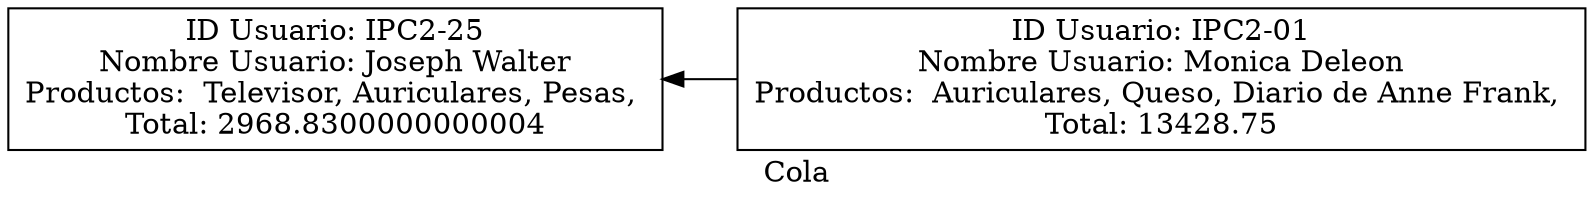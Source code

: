 digraph G {
    rankdir="RL";
    label="Cola";
    node[shape=box];
Nodo0 [label="ID Usuario: IPC2-25\nNombre Usuario: Joseph Walter\nProductos:  Televisor, Auriculares, Pesas, \nTotal: 2968.8300000000004"];
Nodo1 [label="ID Usuario: IPC2-01\nNombre Usuario: Monica Deleon\nProductos:  Auriculares, Queso, Diario de Anne Frank, \nTotal: 13428.75"];

Nodo1 -> Nodo0;

}
